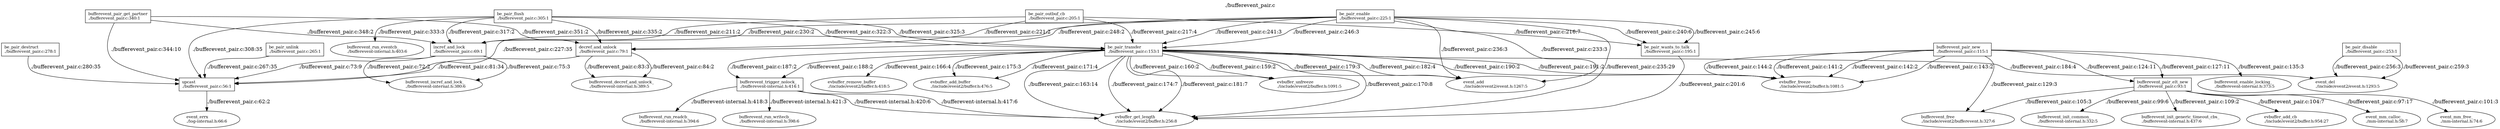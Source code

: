 digraph GRAPH_0 {

  // Generated by Graph::Easy 0.76 at Thu Jan 25 07:04:09 2024

  edge [ arrowhead=normal ];
  graph [
    label="./bufferevent_pair.c",
    labelloc=top ];
  node [
    fillcolor=white,
    fontsize=11,
    shape=box,
    style=filled ];

  "./bufferevent_pair.c:be_pair_destruct" [ label="be_pair_destruct\l./bufferevent_pair.c:278:1\l" ]
  "./bufferevent_pair.c:be_pair_disable" [ label="be_pair_disable\l./bufferevent_pair.c:253:1\l" ]
  "./bufferevent_pair.c:be_pair_enable" [ label="be_pair_enable\l./bufferevent_pair.c:225:1\l" ]
  "./bufferevent_pair.c:be_pair_flush" [ label="be_pair_flush\l./bufferevent_pair.c:305:1\l" ]
  "./bufferevent_pair.c:be_pair_outbuf_cb" [ label="be_pair_outbuf_cb\l./bufferevent_pair.c:205:1\l" ]
  "./bufferevent_pair.c:be_pair_transfer" [ label="be_pair_transfer\l./bufferevent_pair.c:153:1\l" ]
  "./bufferevent_pair.c:be_pair_unlink" [ label="be_pair_unlink\l./bufferevent_pair.c:265:1\l" ]
  "./bufferevent_pair.c:be_pair_wants_to_talk" [ label="be_pair_wants_to_talk\l./bufferevent_pair.c:195:1\l" ]
  "./bufferevent_pair.c:bufferevent_pair_elt_new" [ label="bufferevent_pair_elt_new\l./bufferevent_pair.c:93:1\l" ]
  "./bufferevent_pair.c:bufferevent_trigger_nolock_" [ label="bufferevent_trigger_nolock_\l./bufferevent-internal.h:414:1\l" ]
  "./bufferevent_pair.c:decref_and_unlock" [ label="decref_and_unlock\l./bufferevent_pair.c:79:1\l" ]
  "./bufferevent_pair.c:incref_and_lock" [ label="incref_and_lock\l./bufferevent_pair.c:69:1\l" ]
  "./bufferevent_pair.c:upcast" [ label="upcast\l./bufferevent_pair.c:56:1\l" ]
  bufferevent_decref_and_unlock_ [ label="bufferevent_decref_and_unlock_\l./bufferevent-internal.h:389:5\l", shape=ellipse ]
  bufferevent_enable_locking_ [ label="bufferevent_enable_locking_\l./bufferevent-internal.h:373:5\l", shape=ellipse ]
  bufferevent_free [ label="bufferevent_free\l./include/event2/bufferevent.h:327:6\l", shape=ellipse ]
  bufferevent_incref_and_lock_ [ label="bufferevent_incref_and_lock_\l./bufferevent-internal.h:380:6\l", shape=ellipse ]
  bufferevent_init_common_ [ label="bufferevent_init_common_\l./bufferevent-internal.h:332:5\l", shape=ellipse ]
  bufferevent_init_generic_timeout_cbs_ [ label="bufferevent_init_generic_timeout_cbs_\l./bufferevent-internal.h:437:6\l", shape=ellipse ]
  bufferevent_pair_get_partner [ label="bufferevent_pair_get_partner\l./bufferevent_pair.c:340:1\l" ]
  bufferevent_pair_new [ label="bufferevent_pair_new\l./bufferevent_pair.c:115:1\l" ]
  bufferevent_run_eventcb_ [ label="bufferevent_run_eventcb_\l./bufferevent-internal.h:403:6\l", shape=ellipse ]
  bufferevent_run_readcb_ [ label="bufferevent_run_readcb_\l./bufferevent-internal.h:394:6\l", shape=ellipse ]
  bufferevent_run_writecb_ [ label="bufferevent_run_writecb_\l./bufferevent-internal.h:398:6\l", shape=ellipse ]
  evbuffer_add_buffer [ label="evbuffer_add_buffer\l./include/event2/buffer.h:476:5\l", shape=ellipse ]
  evbuffer_add_cb [ label="evbuffer_add_cb\l./include/event2/buffer.h:954:27\l", shape=ellipse ]
  evbuffer_freeze [ label="evbuffer_freeze\l./include/event2/buffer.h:1081:5\l", shape=ellipse ]
  evbuffer_get_length [ label="evbuffer_get_length\l./include/event2/buffer.h:256:8\l", shape=ellipse ]
  evbuffer_remove_buffer [ label="evbuffer_remove_buffer\l./include/event2/buffer.h:418:5\l", shape=ellipse ]
  evbuffer_unfreeze [ label="evbuffer_unfreeze\l./include/event2/buffer.h:1091:5\l", shape=ellipse ]
  event_add [ label="event_add\l./include/event2/event.h:1267:5\l", shape=ellipse ]
  event_del [ label="event_del\l./include/event2/event.h:1293:5\l", shape=ellipse ]
  event_errx [ label="event_errx\l./log-internal.h:66:6\l", shape=ellipse ]
  event_mm_calloc_ [ label="event_mm_calloc_\l./mm-internal.h:58:7\l", shape=ellipse ]
  event_mm_free_ [ label="event_mm_free_\l./mm-internal.h:74:6\l", shape=ellipse ]

  "./bufferevent_pair.c:bufferevent_trigger_nolock_" -> bufferevent_run_writecb_ [ color="#000000", fontcolor="#000000", label="./bufferevent-internal.h:421:3" ]
  "./bufferevent_pair.c:bufferevent_trigger_nolock_" -> bufferevent_run_readcb_ [ color="#000000", fontcolor="#000000", label="./bufferevent-internal.h:418:3" ]
  "./bufferevent_pair.c:bufferevent_trigger_nolock_" -> evbuffer_get_length [ color="#000000", fontcolor="#000000", label="./bufferevent-internal.h:417:6" ]
  "./bufferevent_pair.c:bufferevent_trigger_nolock_" -> evbuffer_get_length [ color="#000000", fontcolor="#000000", label="./bufferevent-internal.h:420:6" ]
  "./bufferevent_pair.c:upcast" -> event_errx [ color="#000000", fontcolor="#000000", label="./bufferevent_pair.c:62:2" ]
  "./bufferevent_pair.c:incref_and_lock" -> "./bufferevent_pair.c:upcast" [ color="#000000", fontcolor="#000000", label="./bufferevent_pair.c:73:9" ]
  "./bufferevent_pair.c:incref_and_lock" -> bufferevent_incref_and_lock_ [ color="#000000", fontcolor="#000000", label="./bufferevent_pair.c:72:2" ]
  "./bufferevent_pair.c:incref_and_lock" -> bufferevent_incref_and_lock_ [ color="#000000", fontcolor="#000000", label="./bufferevent_pair.c:75:3" ]
  "./bufferevent_pair.c:decref_and_unlock" -> "./bufferevent_pair.c:upcast" [ color="#000000", fontcolor="#000000", label="./bufferevent_pair.c:81:34" ]
  "./bufferevent_pair.c:decref_and_unlock" -> bufferevent_decref_and_unlock_ [ color="#000000", fontcolor="#000000", label="./bufferevent_pair.c:83:3" ]
  "./bufferevent_pair.c:decref_and_unlock" -> bufferevent_decref_and_unlock_ [ color="#000000", fontcolor="#000000", label="./bufferevent_pair.c:84:2" ]
  "./bufferevent_pair.c:bufferevent_pair_elt_new" -> bufferevent_init_generic_timeout_cbs_ [ color="#000000", fontcolor="#000000", label="./bufferevent_pair.c:109:2" ]
  "./bufferevent_pair.c:bufferevent_pair_elt_new" -> bufferevent_free [ color="#000000", fontcolor="#000000", label="./bufferevent_pair.c:105:3" ]
  "./bufferevent_pair.c:bufferevent_pair_elt_new" -> evbuffer_add_cb [ color="#000000", fontcolor="#000000", label="./bufferevent_pair.c:104:7" ]
  "./bufferevent_pair.c:bufferevent_pair_elt_new" -> event_mm_free_ [ color="#000000", fontcolor="#000000", label="./bufferevent_pair.c:101:3" ]
  "./bufferevent_pair.c:bufferevent_pair_elt_new" -> bufferevent_init_common_ [ color="#000000", fontcolor="#000000", label="./bufferevent_pair.c:99:6" ]
  "./bufferevent_pair.c:bufferevent_pair_elt_new" -> event_mm_calloc_ [ color="#000000", fontcolor="#000000", label="./bufferevent_pair.c:97:17" ]
  bufferevent_pair_new -> evbuffer_freeze [ color="#000000", fontcolor="#000000", label="./bufferevent_pair.c:141:2" ]
  bufferevent_pair_new -> evbuffer_freeze [ color="#000000", fontcolor="#000000", label="./bufferevent_pair.c:142:2" ]
  bufferevent_pair_new -> evbuffer_freeze [ color="#000000", fontcolor="#000000", label="./bufferevent_pair.c:143:2" ]
  bufferevent_pair_new -> evbuffer_freeze [ color="#000000", fontcolor="#000000", label="./bufferevent_pair.c:144:2" ]
  bufferevent_pair_new -> bufferevent_enable_locking_ [ color="#000000", fontcolor="#000000", label="./bufferevent_pair.c:135:3" ]
  bufferevent_pair_new -> bufferevent_free [ color="#000000", fontcolor="#000000", label="./bufferevent_pair.c:129:3" ]
  bufferevent_pair_new -> "./bufferevent_pair.c:bufferevent_pair_elt_new" [ color="#000000", fontcolor="#000000", label="./bufferevent_pair.c:124:11" ]
  bufferevent_pair_new -> "./bufferevent_pair.c:bufferevent_pair_elt_new" [ color="#000000", fontcolor="#000000", label="./bufferevent_pair.c:127:11" ]
  "./bufferevent_pair.c:be_pair_transfer" -> event_del [ color="#000000", fontcolor="#000000", label="./bufferevent_pair.c:184:4" ]
  "./bufferevent_pair.c:be_pair_transfer" -> event_add [ color="#000000", fontcolor="#000000", label="./bufferevent_pair.c:179:3" ]
  "./bufferevent_pair.c:be_pair_transfer" -> event_add [ color="#000000", fontcolor="#000000", label="./bufferevent_pair.c:182:4" ]
  "./bufferevent_pair.c:be_pair_transfer" -> evbuffer_add_buffer [ color="#000000", fontcolor="#000000", label="./bufferevent_pair.c:171:4" ]
  "./bufferevent_pair.c:be_pair_transfer" -> evbuffer_add_buffer [ color="#000000", fontcolor="#000000", label="./bufferevent_pair.c:175:3" ]
  "./bufferevent_pair.c:be_pair_transfer" -> evbuffer_remove_buffer [ color="#000000", fontcolor="#000000", label="./bufferevent_pair.c:166:4" ]
  "./bufferevent_pair.c:be_pair_transfer" -> evbuffer_unfreeze [ color="#000000", fontcolor="#000000", label="./bufferevent_pair.c:159:2" ]
  "./bufferevent_pair.c:be_pair_transfer" -> evbuffer_unfreeze [ color="#000000", fontcolor="#000000", label="./bufferevent_pair.c:160:2" ]
  "./bufferevent_pair.c:be_pair_transfer" -> evbuffer_freeze [ color="#000000", fontcolor="#000000", label="./bufferevent_pair.c:190:2" ]
  "./bufferevent_pair.c:be_pair_transfer" -> evbuffer_freeze [ color="#000000", fontcolor="#000000", label="./bufferevent_pair.c:191:2" ]
  "./bufferevent_pair.c:be_pair_transfer" -> evbuffer_get_length [ color="#000000", fontcolor="#000000", label="./bufferevent_pair.c:163:14" ]
  "./bufferevent_pair.c:be_pair_transfer" -> evbuffer_get_length [ color="#000000", fontcolor="#000000", label="./bufferevent_pair.c:170:8" ]
  "./bufferevent_pair.c:be_pair_transfer" -> evbuffer_get_length [ color="#000000", fontcolor="#000000", label="./bufferevent_pair.c:174:7" ]
  "./bufferevent_pair.c:be_pair_transfer" -> evbuffer_get_length [ color="#000000", fontcolor="#000000", label="./bufferevent_pair.c:181:7" ]
  "./bufferevent_pair.c:be_pair_transfer" -> "./bufferevent_pair.c:bufferevent_trigger_nolock_" [ color="#000000", fontcolor="#000000", label="./bufferevent_pair.c:187:2" ]
  "./bufferevent_pair.c:be_pair_transfer" -> "./bufferevent_pair.c:bufferevent_trigger_nolock_" [ color="#000000", fontcolor="#000000", label="./bufferevent_pair.c:188:2" ]
  "./bufferevent_pair.c:be_pair_wants_to_talk" -> evbuffer_get_length [ color="#000000", fontcolor="#000000", label="./bufferevent_pair.c:201:6" ]
  "./bufferevent_pair.c:be_pair_outbuf_cb" -> "./bufferevent_pair.c:be_pair_wants_to_talk" [ color="#000000", fontcolor="#000000", label="./bufferevent_pair.c:216:7" ]
  "./bufferevent_pair.c:be_pair_outbuf_cb" -> "./bufferevent_pair.c:be_pair_transfer" [ color="#000000", fontcolor="#000000", label="./bufferevent_pair.c:217:4" ]
  "./bufferevent_pair.c:be_pair_outbuf_cb" -> "./bufferevent_pair.c:decref_and_unlock" [ color="#000000", fontcolor="#000000", label="./bufferevent_pair.c:221:2" ]
  "./bufferevent_pair.c:be_pair_outbuf_cb" -> "./bufferevent_pair.c:incref_and_lock" [ color="#000000", fontcolor="#000000", label="./bufferevent_pair.c:211:2" ]
  "./bufferevent_pair.c:be_pair_enable" -> "./bufferevent_pair.c:upcast" [ color="#000000", fontcolor="#000000", label="./bufferevent_pair.c:227:35" ]
  "./bufferevent_pair.c:be_pair_enable" -> "./bufferevent_pair.c:be_pair_wants_to_talk" [ color="#000000", fontcolor="#000000", label="./bufferevent_pair.c:240:6" ]
  "./bufferevent_pair.c:be_pair_enable" -> "./bufferevent_pair.c:be_pair_wants_to_talk" [ color="#000000", fontcolor="#000000", label="./bufferevent_pair.c:245:6" ]
  "./bufferevent_pair.c:be_pair_enable" -> event_add [ color="#000000", fontcolor="#000000", label="./bufferevent_pair.c:233:3" ]
  "./bufferevent_pair.c:be_pair_enable" -> event_add [ color="#000000", fontcolor="#000000", label="./bufferevent_pair.c:236:3" ]
  "./bufferevent_pair.c:be_pair_enable" -> "./bufferevent_pair.c:be_pair_transfer" [ color="#000000", fontcolor="#000000", label="./bufferevent_pair.c:241:3" ]
  "./bufferevent_pair.c:be_pair_enable" -> "./bufferevent_pair.c:be_pair_transfer" [ color="#000000", fontcolor="#000000", label="./bufferevent_pair.c:246:3" ]
  "./bufferevent_pair.c:be_pair_enable" -> "./bufferevent_pair.c:decref_and_unlock" [ color="#000000", fontcolor="#000000", label="./bufferevent_pair.c:248:2" ]
  "./bufferevent_pair.c:be_pair_enable" -> "./bufferevent_pair.c:incref_and_lock" [ color="#000000", fontcolor="#000000", label="./bufferevent_pair.c:230:2" ]
  "./bufferevent_pair.c:be_pair_enable" -> evbuffer_get_length [ color="#000000", fontcolor="#000000", label="./bufferevent_pair.c:235:29" ]
  "./bufferevent_pair.c:be_pair_disable" -> event_del [ color="#000000", fontcolor="#000000", label="./bufferevent_pair.c:256:3" ]
  "./bufferevent_pair.c:be_pair_disable" -> event_del [ color="#000000", fontcolor="#000000", label="./bufferevent_pair.c:259:3" ]
  "./bufferevent_pair.c:be_pair_unlink" -> "./bufferevent_pair.c:upcast" [ color="#000000", fontcolor="#000000", label="./bufferevent_pair.c:267:35" ]
  "./bufferevent_pair.c:be_pair_destruct" -> "./bufferevent_pair.c:upcast" [ color="#000000", fontcolor="#000000", label="./bufferevent_pair.c:280:35" ]
  "./bufferevent_pair.c:be_pair_flush" -> bufferevent_run_eventcb_ [ color="#000000", fontcolor="#000000", label="./bufferevent_pair.c:333:3" ]
  "./bufferevent_pair.c:be_pair_flush" -> "./bufferevent_pair.c:upcast" [ color="#000000", fontcolor="#000000", label="./bufferevent_pair.c:308:35" ]
  "./bufferevent_pair.c:be_pair_flush" -> "./bufferevent_pair.c:be_pair_transfer" [ color="#000000", fontcolor="#000000", label="./bufferevent_pair.c:322:3" ]
  "./bufferevent_pair.c:be_pair_flush" -> "./bufferevent_pair.c:be_pair_transfer" [ color="#000000", fontcolor="#000000", label="./bufferevent_pair.c:325:3" ]
  "./bufferevent_pair.c:be_pair_flush" -> "./bufferevent_pair.c:decref_and_unlock" [ color="#000000", fontcolor="#000000", label="./bufferevent_pair.c:335:2" ]
  "./bufferevent_pair.c:be_pair_flush" -> "./bufferevent_pair.c:incref_and_lock" [ color="#000000", fontcolor="#000000", label="./bufferevent_pair.c:317:2" ]
  bufferevent_pair_get_partner -> "./bufferevent_pair.c:upcast" [ color="#000000", fontcolor="#000000", label="./bufferevent_pair.c:344:10" ]
  bufferevent_pair_get_partner -> "./bufferevent_pair.c:decref_and_unlock" [ color="#000000", fontcolor="#000000", label="./bufferevent_pair.c:351:2" ]
  bufferevent_pair_get_partner -> "./bufferevent_pair.c:incref_and_lock" [ color="#000000", fontcolor="#000000", label="./bufferevent_pair.c:348:2" ]

}
